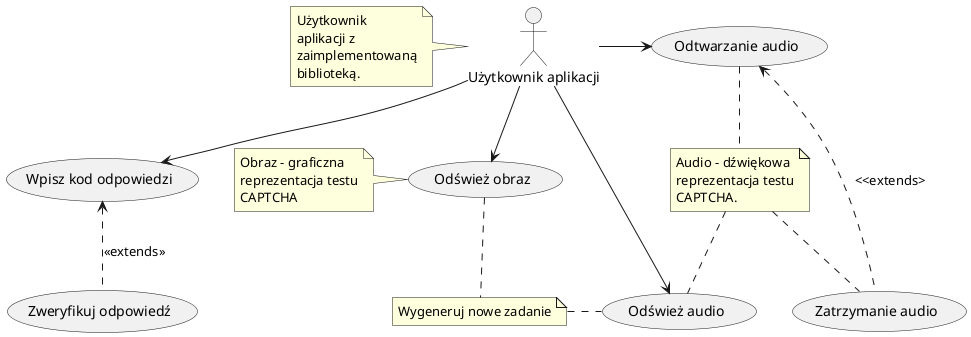 @startuml
:Użytkownik aplikacji: as AppUser


usecase PlayAudio as "Odtwarzanie audio"

usecase StopAudio as "Zatrzymanie audio"

usecase RefreshAudio as "Odśwież audio"

usecase RefreshImg as "Odśwież obraz"

usecase TypeAnsewer as "Wpisz kod odpowiedzi"

usecase CheckAnswer as "Zweryfikuj odpowiedź"



AppUser -> PlayAudio
PlayAudio <. StopAudio : <<extends>
AppUser --> RefreshAudio
AppUser --> RefreshImg
AppUser --> TypeAnsewer
TypeAnsewer <.. CheckAnswer : <<extends>>




note left of RefreshImg
    Obraz - graficzna
    reprezentacja testu
    CAPTCHA
end note

note left of AppUser
    Użytkownik
    aplikacji z
    zaimplementowaną
    biblioteką.
end note

note "Audio - dźwiękowa\nreprezentacja testu\nCAPTCHA." as AudioNote
(PlayAudio) .. AudioNote
AudioNote .. (StopAudio)
AudioNote .. (RefreshAudio)

note "Wygeneruj nowe zadanie" as RefreshNote
(RefreshImg) .. RefreshNote
RefreshNote . (RefreshAudio)

@enduml
